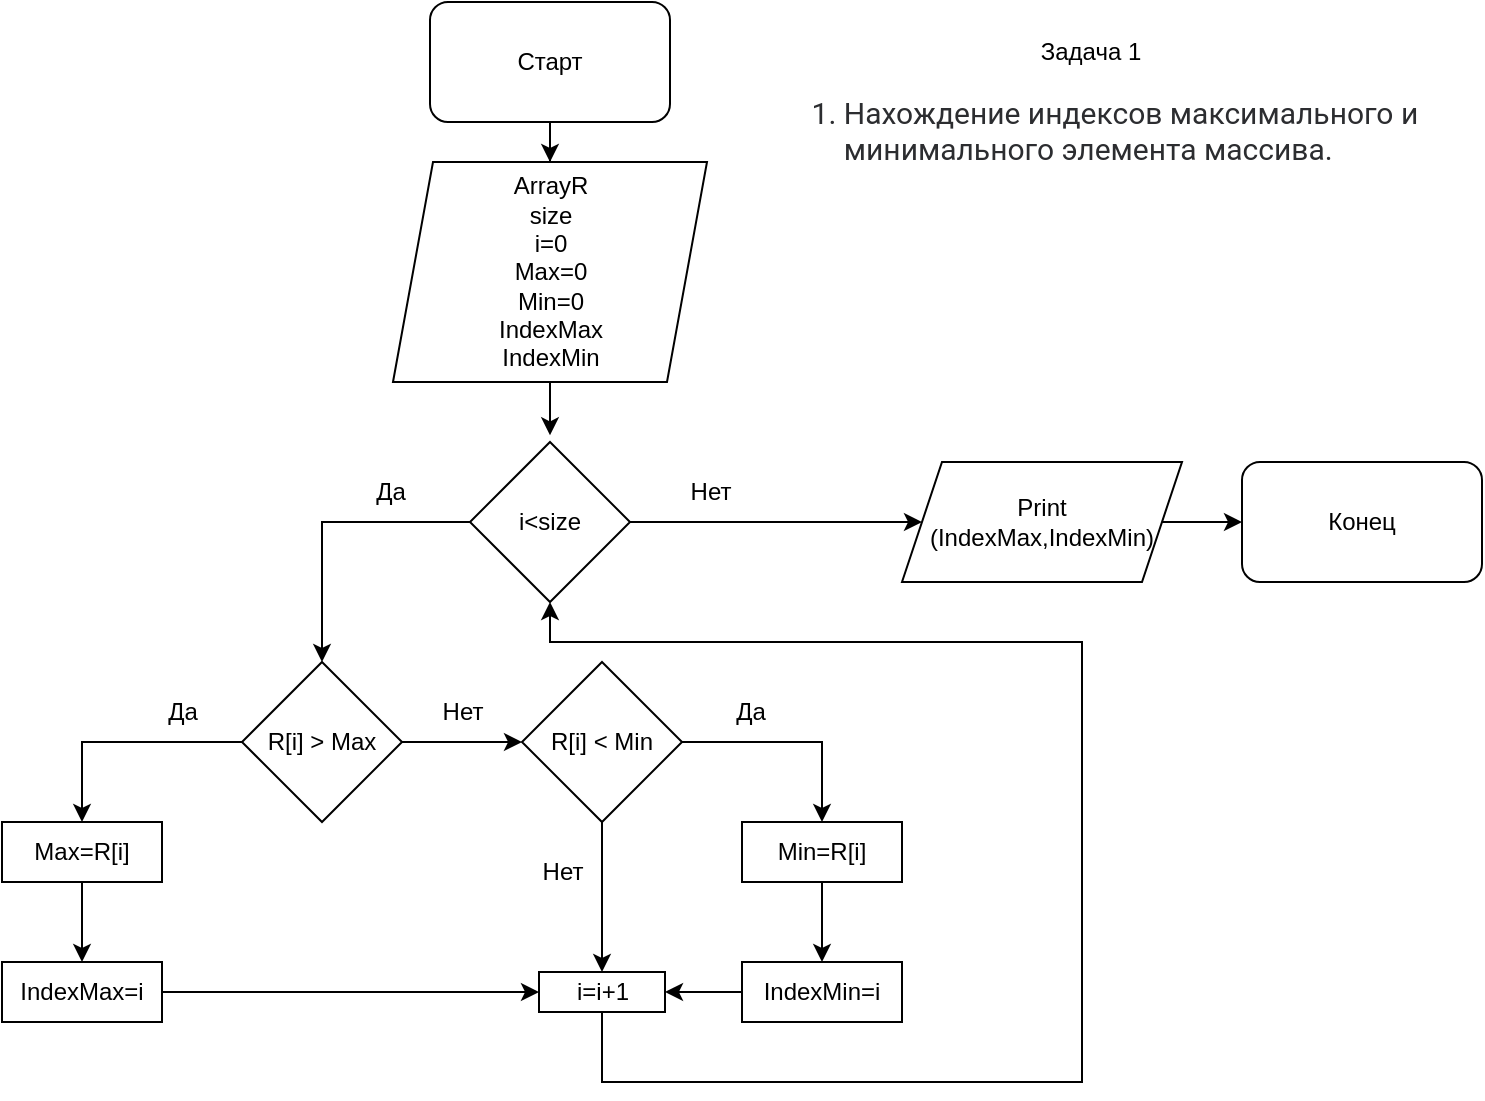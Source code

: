 <mxfile version="20.2.1" type="device" pages="4"><diagram id="a_GmFLa6Q6qPeC0LHV_C" name="Страница 1"><mxGraphModel dx="1588" dy="768" grid="1" gridSize="10" guides="1" tooltips="1" connect="1" arrows="1" fold="1" page="1" pageScale="1" pageWidth="827" pageHeight="1169" math="0" shadow="0"><root><mxCell id="0"/><mxCell id="1" parent="0"/><mxCell id="9BAKpm2CdJL8UMc7og9A-4" style="edgeStyle=orthogonalEdgeStyle;rounded=0;orthogonalLoop=1;jettySize=auto;html=1;entryX=0.5;entryY=0;entryDx=0;entryDy=0;" edge="1" parent="1" source="9BAKpm2CdJL8UMc7og9A-1" target="9BAKpm2CdJL8UMc7og9A-3"><mxGeometry relative="1" as="geometry"/></mxCell><mxCell id="9BAKpm2CdJL8UMc7og9A-1" value="Старт" style="rounded=1;whiteSpace=wrap;html=1;" vertex="1" parent="1"><mxGeometry x="274" y="40" width="120" height="60" as="geometry"/></mxCell><mxCell id="9BAKpm2CdJL8UMc7og9A-5" style="edgeStyle=orthogonalEdgeStyle;rounded=0;orthogonalLoop=1;jettySize=auto;html=1;entryX=0.5;entryY=-0.042;entryDx=0;entryDy=0;entryPerimeter=0;" edge="1" parent="1" source="9BAKpm2CdJL8UMc7og9A-3" target="9BAKpm2CdJL8UMc7og9A-6"><mxGeometry relative="1" as="geometry"><mxPoint x="334" y="240" as="targetPoint"/><Array as="points"><mxPoint x="334" y="250"/><mxPoint x="334" y="250"/></Array></mxGeometry></mxCell><mxCell id="9BAKpm2CdJL8UMc7og9A-3" value="ArrayR&lt;br&gt;size&lt;br&gt;i=0&lt;br&gt;Max=0&lt;br&gt;Min=0&lt;br&gt;IndexMax&lt;br&gt;IndexMin" style="shape=parallelogram;perimeter=parallelogramPerimeter;whiteSpace=wrap;html=1;fixedSize=1;" vertex="1" parent="1"><mxGeometry x="255.5" y="120" width="157" height="110" as="geometry"/></mxCell><mxCell id="9BAKpm2CdJL8UMc7og9A-7" style="edgeStyle=orthogonalEdgeStyle;rounded=0;orthogonalLoop=1;jettySize=auto;html=1;entryX=0;entryY=0.5;entryDx=0;entryDy=0;" edge="1" parent="1" source="9BAKpm2CdJL8UMc7og9A-6" target="9BAKpm2CdJL8UMc7og9A-11"><mxGeometry relative="1" as="geometry"><mxPoint x="540" y="290" as="targetPoint"/></mxGeometry></mxCell><mxCell id="9BAKpm2CdJL8UMc7og9A-8" style="edgeStyle=orthogonalEdgeStyle;rounded=0;orthogonalLoop=1;jettySize=auto;html=1;entryX=0.5;entryY=0;entryDx=0;entryDy=0;exitX=0;exitY=0.5;exitDx=0;exitDy=0;" edge="1" parent="1" source="9BAKpm2CdJL8UMc7og9A-6" target="9BAKpm2CdJL8UMc7og9A-32"><mxGeometry relative="1" as="geometry"><mxPoint x="220" y="360" as="targetPoint"/><Array as="points"><mxPoint x="220" y="300"/></Array></mxGeometry></mxCell><mxCell id="9BAKpm2CdJL8UMc7og9A-6" value="i&amp;lt;size" style="rhombus;whiteSpace=wrap;html=1;" vertex="1" parent="1"><mxGeometry x="294" y="260" width="80" height="80" as="geometry"/></mxCell><mxCell id="9BAKpm2CdJL8UMc7og9A-9" value="Нет" style="text;html=1;align=center;verticalAlign=middle;resizable=0;points=[];autosize=1;strokeColor=none;fillColor=none;" vertex="1" parent="1"><mxGeometry x="394" y="270" width="40" height="30" as="geometry"/></mxCell><mxCell id="9BAKpm2CdJL8UMc7og9A-13" style="edgeStyle=orthogonalEdgeStyle;rounded=0;orthogonalLoop=1;jettySize=auto;html=1;entryX=0;entryY=0.5;entryDx=0;entryDy=0;" edge="1" parent="1" source="9BAKpm2CdJL8UMc7og9A-11" target="9BAKpm2CdJL8UMc7og9A-12"><mxGeometry relative="1" as="geometry"/></mxCell><mxCell id="9BAKpm2CdJL8UMc7og9A-11" value="Print (IndexMax,IndexMin)" style="shape=parallelogram;perimeter=parallelogramPerimeter;whiteSpace=wrap;html=1;fixedSize=1;" vertex="1" parent="1"><mxGeometry x="510" y="270" width="140" height="60" as="geometry"/></mxCell><mxCell id="9BAKpm2CdJL8UMc7og9A-12" value="Конец" style="rounded=1;whiteSpace=wrap;html=1;" vertex="1" parent="1"><mxGeometry x="680" y="270" width="120" height="60" as="geometry"/></mxCell><mxCell id="9BAKpm2CdJL8UMc7og9A-14" value="Да" style="text;html=1;align=center;verticalAlign=middle;resizable=0;points=[];autosize=1;strokeColor=none;fillColor=none;" vertex="1" parent="1"><mxGeometry x="234" y="270" width="40" height="30" as="geometry"/></mxCell><mxCell id="9BAKpm2CdJL8UMc7og9A-33" style="edgeStyle=orthogonalEdgeStyle;rounded=0;orthogonalLoop=1;jettySize=auto;html=1;entryX=0.5;entryY=0;entryDx=0;entryDy=0;" edge="1" parent="1" source="9BAKpm2CdJL8UMc7og9A-32" target="9BAKpm2CdJL8UMc7og9A-47"><mxGeometry relative="1" as="geometry"><mxPoint x="100" y="410" as="targetPoint"/><Array as="points"><mxPoint x="100" y="410"/></Array></mxGeometry></mxCell><mxCell id="9BAKpm2CdJL8UMc7og9A-35" style="edgeStyle=orthogonalEdgeStyle;rounded=0;orthogonalLoop=1;jettySize=auto;html=1;" edge="1" parent="1" source="9BAKpm2CdJL8UMc7og9A-32"><mxGeometry relative="1" as="geometry"><mxPoint x="320" y="410" as="targetPoint"/></mxGeometry></mxCell><mxCell id="9BAKpm2CdJL8UMc7og9A-32" value="R[i] &amp;gt; Max" style="rhombus;whiteSpace=wrap;html=1;" vertex="1" parent="1"><mxGeometry x="180" y="370" width="80" height="80" as="geometry"/></mxCell><mxCell id="9BAKpm2CdJL8UMc7og9A-34" value="Да" style="text;html=1;align=center;verticalAlign=middle;resizable=0;points=[];autosize=1;strokeColor=none;fillColor=none;" vertex="1" parent="1"><mxGeometry x="130" y="380" width="40" height="30" as="geometry"/></mxCell><mxCell id="9BAKpm2CdJL8UMc7og9A-38" style="edgeStyle=orthogonalEdgeStyle;rounded=0;orthogonalLoop=1;jettySize=auto;html=1;" edge="1" parent="1" source="9BAKpm2CdJL8UMc7og9A-36"><mxGeometry relative="1" as="geometry"><mxPoint x="470" y="450" as="targetPoint"/><Array as="points"><mxPoint x="470" y="410"/></Array></mxGeometry></mxCell><mxCell id="9BAKpm2CdJL8UMc7og9A-40" style="edgeStyle=orthogonalEdgeStyle;rounded=0;orthogonalLoop=1;jettySize=auto;html=1;entryX=0.5;entryY=0;entryDx=0;entryDy=0;" edge="1" parent="1" source="9BAKpm2CdJL8UMc7og9A-36" target="9BAKpm2CdJL8UMc7og9A-50"><mxGeometry relative="1" as="geometry"><mxPoint x="360" y="490" as="targetPoint"/></mxGeometry></mxCell><mxCell id="9BAKpm2CdJL8UMc7og9A-36" value="R[i] &amp;lt; Min" style="rhombus;whiteSpace=wrap;html=1;" vertex="1" parent="1"><mxGeometry x="320" y="370" width="80" height="80" as="geometry"/></mxCell><mxCell id="9BAKpm2CdJL8UMc7og9A-37" value="Нет" style="text;html=1;align=center;verticalAlign=middle;resizable=0;points=[];autosize=1;strokeColor=none;fillColor=none;" vertex="1" parent="1"><mxGeometry x="270" y="380" width="40" height="30" as="geometry"/></mxCell><mxCell id="9BAKpm2CdJL8UMc7og9A-39" value="Нет" style="text;html=1;align=center;verticalAlign=middle;resizable=0;points=[];autosize=1;strokeColor=none;fillColor=none;" vertex="1" parent="1"><mxGeometry x="320" y="460" width="40" height="30" as="geometry"/></mxCell><mxCell id="9BAKpm2CdJL8UMc7og9A-41" value="Да" style="text;html=1;align=center;verticalAlign=middle;resizable=0;points=[];autosize=1;strokeColor=none;fillColor=none;" vertex="1" parent="1"><mxGeometry x="414" y="380" width="40" height="30" as="geometry"/></mxCell><mxCell id="9BAKpm2CdJL8UMc7og9A-43" style="edgeStyle=orthogonalEdgeStyle;rounded=0;orthogonalLoop=1;jettySize=auto;html=1;" edge="1" parent="1" source="9BAKpm2CdJL8UMc7og9A-42"><mxGeometry relative="1" as="geometry"><mxPoint x="470" y="520" as="targetPoint"/></mxGeometry></mxCell><mxCell id="9BAKpm2CdJL8UMc7og9A-42" value="Min=R[i]" style="rounded=0;whiteSpace=wrap;html=1;" vertex="1" parent="1"><mxGeometry x="430" y="450" width="80" height="30" as="geometry"/></mxCell><mxCell id="9BAKpm2CdJL8UMc7og9A-51" style="edgeStyle=orthogonalEdgeStyle;rounded=0;orthogonalLoop=1;jettySize=auto;html=1;entryX=1;entryY=0.5;entryDx=0;entryDy=0;" edge="1" parent="1" source="9BAKpm2CdJL8UMc7og9A-44" target="9BAKpm2CdJL8UMc7og9A-50"><mxGeometry relative="1" as="geometry"/></mxCell><mxCell id="9BAKpm2CdJL8UMc7og9A-44" value="IndexMin=i" style="rounded=0;whiteSpace=wrap;html=1;" vertex="1" parent="1"><mxGeometry x="430" y="520" width="80" height="30" as="geometry"/></mxCell><mxCell id="9BAKpm2CdJL8UMc7og9A-46" style="edgeStyle=orthogonalEdgeStyle;rounded=0;orthogonalLoop=1;jettySize=auto;html=1;" edge="1" parent="1" source="9BAKpm2CdJL8UMc7og9A-47"><mxGeometry relative="1" as="geometry"><mxPoint x="100" y="520" as="targetPoint"/></mxGeometry></mxCell><mxCell id="9BAKpm2CdJL8UMc7og9A-47" value="Max=R[i]" style="rounded=0;whiteSpace=wrap;html=1;" vertex="1" parent="1"><mxGeometry x="60" y="450" width="80" height="30" as="geometry"/></mxCell><mxCell id="9BAKpm2CdJL8UMc7og9A-49" style="edgeStyle=orthogonalEdgeStyle;rounded=0;orthogonalLoop=1;jettySize=auto;html=1;entryX=0;entryY=0.5;entryDx=0;entryDy=0;" edge="1" parent="1" source="9BAKpm2CdJL8UMc7og9A-48" target="9BAKpm2CdJL8UMc7og9A-50"><mxGeometry relative="1" as="geometry"><mxPoint x="320" y="535" as="targetPoint"/></mxGeometry></mxCell><mxCell id="9BAKpm2CdJL8UMc7og9A-48" value="IndexMax=i" style="rounded=0;whiteSpace=wrap;html=1;" vertex="1" parent="1"><mxGeometry x="60" y="520" width="80" height="30" as="geometry"/></mxCell><mxCell id="9BAKpm2CdJL8UMc7og9A-53" style="edgeStyle=orthogonalEdgeStyle;rounded=0;orthogonalLoop=1;jettySize=auto;html=1;entryX=0.5;entryY=1;entryDx=0;entryDy=0;" edge="1" parent="1" source="9BAKpm2CdJL8UMc7og9A-50" target="9BAKpm2CdJL8UMc7og9A-6"><mxGeometry relative="1" as="geometry"><mxPoint x="330" y="360" as="targetPoint"/><Array as="points"><mxPoint x="360" y="580"/><mxPoint x="600" y="580"/><mxPoint x="600" y="360"/><mxPoint x="334" y="360"/></Array></mxGeometry></mxCell><mxCell id="9BAKpm2CdJL8UMc7og9A-50" value="i=i+1" style="whiteSpace=wrap;html=1;" vertex="1" parent="1"><mxGeometry x="328.5" y="525" width="63" height="20" as="geometry"/></mxCell><mxCell id="9BAKpm2CdJL8UMc7og9A-54" value="Задача 1&lt;br&gt;&lt;br&gt;&lt;ol style=&quot;box-sizing: border-box; margin-top: 0px; margin-bottom: 10px; color: rgb(44, 45, 48); font-family: Roboto, &amp;quot;San Francisco&amp;quot;, &amp;quot;Helvetica Neue&amp;quot;, Helvetica, Arial; font-size: 15px; text-align: start; background-color: rgb(255, 255, 255);&quot;&gt;&lt;li style=&quot;box-sizing: border-box;&quot;&gt;Нахождение индексов максимального и &lt;br&gt;минимального элемента массива.&lt;/li&gt;&lt;/ol&gt;" style="text;html=1;align=center;verticalAlign=middle;resizable=0;points=[];autosize=1;strokeColor=none;fillColor=none;" vertex="1" parent="1"><mxGeometry x="434" y="50" width="340" height="90" as="geometry"/></mxCell></root></mxGraphModel></diagram><diagram id="mRlreRrI-Hn3KE1l5jmx" name="Страница 2"><mxGraphModel dx="1096" dy="530" grid="1" gridSize="10" guides="1" tooltips="1" connect="1" arrows="1" fold="1" page="1" pageScale="1" pageWidth="827" pageHeight="1169" math="0" shadow="0"><root><mxCell id="0"/><mxCell id="1" parent="0"/><mxCell id="Q0g_6uODevSCIk8-fFEX-1" value="&lt;font style=&quot;font-size: 9px;&quot;&gt;Задача 2&lt;/font&gt;&lt;br&gt;&lt;span style=&quot;font-size: 8px; background-color: rgb(255, 255, 255); color: rgb(44, 45, 48); font-family: Roboto, &amp;quot;San Francisco&amp;quot;, &amp;quot;Helvetica Neue&amp;quot;, Helvetica, Arial;&quot;&gt;Задание на «разворот» массива. &lt;br&gt;Нужно перевернуть массив и записать его в обратном порядке.&lt;/span&gt;" style="text;html=1;align=center;verticalAlign=middle;resizable=0;points=[];autosize=1;strokeColor=none;fillColor=none;" vertex="1" parent="1"><mxGeometry x="500" y="50" width="260" height="60" as="geometry"/></mxCell><mxCell id="4bZJGtt9g1ci2Pqm2QxJ-1" style="edgeStyle=orthogonalEdgeStyle;rounded=0;orthogonalLoop=1;jettySize=auto;html=1;entryX=0.5;entryY=0;entryDx=0;entryDy=0;" edge="1" parent="1" source="4bZJGtt9g1ci2Pqm2QxJ-2" target="4bZJGtt9g1ci2Pqm2QxJ-4"><mxGeometry relative="1" as="geometry"/></mxCell><mxCell id="4bZJGtt9g1ci2Pqm2QxJ-2" value="Старт" style="rounded=1;whiteSpace=wrap;html=1;" vertex="1" parent="1"><mxGeometry x="290" y="60" width="120" height="60" as="geometry"/></mxCell><mxCell id="4bZJGtt9g1ci2Pqm2QxJ-3" style="edgeStyle=orthogonalEdgeStyle;rounded=0;orthogonalLoop=1;jettySize=auto;html=1;entryX=0.5;entryY=-0.042;entryDx=0;entryDy=0;entryPerimeter=0;" edge="1" parent="1" source="4bZJGtt9g1ci2Pqm2QxJ-4" target="4bZJGtt9g1ci2Pqm2QxJ-5"><mxGeometry relative="1" as="geometry"><mxPoint x="350" y="290" as="targetPoint"/><Array as="points"><mxPoint x="350" y="300"/><mxPoint x="350" y="300"/></Array></mxGeometry></mxCell><mxCell id="4bZJGtt9g1ci2Pqm2QxJ-4" value="R:array&lt;br&gt;B:array&lt;br&gt;size&lt;br&gt;i=0" style="shape=parallelogram;perimeter=parallelogramPerimeter;whiteSpace=wrap;html=1;fixedSize=1;" vertex="1" parent="1"><mxGeometry x="270.75" y="170" width="158.5" height="60" as="geometry"/></mxCell><mxCell id="FvhILbwEcvrPus038L7E-10" style="edgeStyle=orthogonalEdgeStyle;rounded=0;orthogonalLoop=1;jettySize=auto;html=1;entryX=0.512;entryY=-0.113;entryDx=0;entryDy=0;entryPerimeter=0;fontSize=8;" edge="1" parent="1" source="4bZJGtt9g1ci2Pqm2QxJ-5" target="FvhILbwEcvrPus038L7E-9"><mxGeometry relative="1" as="geometry"/></mxCell><mxCell id="FvhILbwEcvrPus038L7E-14" style="edgeStyle=orthogonalEdgeStyle;rounded=0;orthogonalLoop=1;jettySize=auto;html=1;fontSize=8;" edge="1" parent="1" source="4bZJGtt9g1ci2Pqm2QxJ-5"><mxGeometry relative="1" as="geometry"><mxPoint x="480" y="350" as="targetPoint"/></mxGeometry></mxCell><mxCell id="4bZJGtt9g1ci2Pqm2QxJ-5" value="i&amp;lt;size" style="rhombus;whiteSpace=wrap;html=1;" vertex="1" parent="1"><mxGeometry x="310" y="310" width="80" height="80" as="geometry"/></mxCell><mxCell id="4bZJGtt9g1ci2Pqm2QxJ-6" value="Нет" style="text;html=1;align=center;verticalAlign=middle;resizable=0;points=[];autosize=1;strokeColor=none;fillColor=none;" vertex="1" parent="1"><mxGeometry x="410" y="320" width="40" height="30" as="geometry"/></mxCell><mxCell id="4bZJGtt9g1ci2Pqm2QxJ-7" value="Да" style="text;html=1;align=center;verticalAlign=middle;resizable=0;points=[];autosize=1;strokeColor=none;fillColor=none;" vertex="1" parent="1"><mxGeometry x="310" y="400" width="40" height="30" as="geometry"/></mxCell><mxCell id="FvhILbwEcvrPus038L7E-11" style="edgeStyle=orthogonalEdgeStyle;rounded=0;orthogonalLoop=1;jettySize=auto;html=1;fontSize=8;" edge="1" parent="1" source="FvhILbwEcvrPus038L7E-9"><mxGeometry relative="1" as="geometry"><mxPoint x="350" y="500" as="targetPoint"/></mxGeometry></mxCell><mxCell id="FvhILbwEcvrPus038L7E-9" value="R[i]=B[size-(i+1)]" style="rounded=0;whiteSpace=wrap;html=1;fontSize=8;" vertex="1" parent="1"><mxGeometry x="315" y="450" width="70" height="20" as="geometry"/></mxCell><mxCell id="FvhILbwEcvrPus038L7E-13" style="edgeStyle=orthogonalEdgeStyle;rounded=0;orthogonalLoop=1;jettySize=auto;html=1;fontSize=8;entryX=0;entryY=0.5;entryDx=0;entryDy=0;" edge="1" parent="1" source="FvhILbwEcvrPus038L7E-12" target="4bZJGtt9g1ci2Pqm2QxJ-5"><mxGeometry relative="1" as="geometry"><mxPoint x="240" y="350" as="targetPoint"/><Array as="points"><mxPoint x="350" y="560"/><mxPoint x="230" y="560"/><mxPoint x="230" y="350"/></Array></mxGeometry></mxCell><mxCell id="FvhILbwEcvrPus038L7E-12" value="i=i+1" style="rounded=0;whiteSpace=wrap;html=1;fontSize=8;" vertex="1" parent="1"><mxGeometry x="315" y="500" width="70" height="20" as="geometry"/></mxCell><mxCell id="FvhILbwEcvrPus038L7E-16" style="edgeStyle=orthogonalEdgeStyle;rounded=0;orthogonalLoop=1;jettySize=auto;html=1;fontSize=8;" edge="1" parent="1" source="FvhILbwEcvrPus038L7E-15"><mxGeometry relative="1" as="geometry"><mxPoint x="680" y="350" as="targetPoint"/></mxGeometry></mxCell><mxCell id="FvhILbwEcvrPus038L7E-15" value="Print (B)" style="shape=parallelogram;perimeter=parallelogramPerimeter;whiteSpace=wrap;html=1;fixedSize=1;" vertex="1" parent="1"><mxGeometry x="470" y="320" width="158.5" height="60" as="geometry"/></mxCell><mxCell id="FvhILbwEcvrPus038L7E-17" value="Конец" style="rounded=1;whiteSpace=wrap;html=1;" vertex="1" parent="1"><mxGeometry x="680" y="320" width="120" height="60" as="geometry"/></mxCell><mxCell id="FvhILbwEcvrPus038L7E-18" value="&lt;font size=&quot;1&quot;&gt;Задачу решил с помощью переноса данных из одного&amp;nbsp;&lt;br&gt;&lt;/font&gt;массива в другой, проверку прошла" style="text;html=1;align=center;verticalAlign=middle;resizable=0;points=[];autosize=1;strokeColor=none;fillColor=none;" vertex="1" parent="1"><mxGeometry x="500" y="260" width="280" height="40" as="geometry"/></mxCell></root></mxGraphModel></diagram><diagram id="34e7uxEKMt0b8xIWPARh" name="Страница 3"><mxGraphModel dx="3129" dy="2283" grid="1" gridSize="10" guides="1" tooltips="1" connect="1" arrows="1" fold="1" page="1" pageScale="1" pageWidth="827" pageHeight="1169" math="0" shadow="0"><root><mxCell id="0"/><mxCell id="1" parent="0"/><mxCell id="mKWHN2lE_hPAH7VhxskA-1" style="edgeStyle=orthogonalEdgeStyle;rounded=0;orthogonalLoop=1;jettySize=auto;html=1;entryX=0.5;entryY=0;entryDx=0;entryDy=0;" edge="1" parent="1" source="mKWHN2lE_hPAH7VhxskA-2" target="mKWHN2lE_hPAH7VhxskA-4"><mxGeometry relative="1" as="geometry"/></mxCell><mxCell id="mKWHN2lE_hPAH7VhxskA-2" value="Старт" style="rounded=1;whiteSpace=wrap;html=1;" vertex="1" parent="1"><mxGeometry x="274" y="-40" width="120" height="60" as="geometry"/></mxCell><mxCell id="mKWHN2lE_hPAH7VhxskA-3" style="edgeStyle=orthogonalEdgeStyle;rounded=0;orthogonalLoop=1;jettySize=auto;html=1;entryX=0.5;entryY=-0.042;entryDx=0;entryDy=0;entryPerimeter=0;" edge="1" parent="1" source="mKWHN2lE_hPAH7VhxskA-4" target="mKWHN2lE_hPAH7VhxskA-7"><mxGeometry relative="1" as="geometry"><mxPoint x="334" y="240" as="targetPoint"/><Array as="points"><mxPoint x="334" y="250"/><mxPoint x="334" y="250"/></Array></mxGeometry></mxCell><mxCell id="mKWHN2lE_hPAH7VhxskA-4" value="R: massive&lt;br&gt;size&lt;br&gt;i=0&lt;br&gt;Max,Min&lt;br&gt;IndexMax&lt;br&gt;IndexMin" style="shape=parallelogram;perimeter=parallelogramPerimeter;whiteSpace=wrap;html=1;fixedSize=1;" vertex="1" parent="1"><mxGeometry x="255.5" y="50" width="157" height="110" as="geometry"/></mxCell><mxCell id="mKWHN2lE_hPAH7VhxskA-5" style="edgeStyle=orthogonalEdgeStyle;rounded=0;orthogonalLoop=1;jettySize=auto;html=1;entryX=0.5;entryY=0;entryDx=0;entryDy=0;" edge="1" parent="1" source="mKWHN2lE_hPAH7VhxskA-7" target="mKWHN2lE_hPAH7VhxskA-34"><mxGeometry relative="1" as="geometry"><mxPoint x="360" y="610" as="targetPoint"/><Array as="points"><mxPoint x="670" y="300"/><mxPoint x="670" y="610"/><mxPoint x="359" y="610"/></Array></mxGeometry></mxCell><mxCell id="mKWHN2lE_hPAH7VhxskA-6" style="edgeStyle=orthogonalEdgeStyle;rounded=0;orthogonalLoop=1;jettySize=auto;html=1;entryX=0.5;entryY=0;entryDx=0;entryDy=0;exitX=0;exitY=0.5;exitDx=0;exitDy=0;" edge="1" parent="1" source="mKWHN2lE_hPAH7VhxskA-7" target="mKWHN2lE_hPAH7VhxskA-15"><mxGeometry relative="1" as="geometry"><mxPoint x="220" y="360" as="targetPoint"/><Array as="points"><mxPoint x="220" y="300"/></Array></mxGeometry></mxCell><mxCell id="mKWHN2lE_hPAH7VhxskA-7" value="i&amp;lt;size" style="rhombus;whiteSpace=wrap;html=1;" vertex="1" parent="1"><mxGeometry x="294" y="260" width="80" height="80" as="geometry"/></mxCell><mxCell id="mKWHN2lE_hPAH7VhxskA-8" value="Нет" style="text;html=1;align=center;verticalAlign=middle;resizable=0;points=[];autosize=1;strokeColor=none;fillColor=none;" vertex="1" parent="1"><mxGeometry x="394" y="270" width="40" height="30" as="geometry"/></mxCell><mxCell id="mKWHN2lE_hPAH7VhxskA-11" value="Конец" style="rounded=1;whiteSpace=wrap;html=1;" vertex="1" parent="1"><mxGeometry x="353" y="1300" width="120" height="60" as="geometry"/></mxCell><mxCell id="mKWHN2lE_hPAH7VhxskA-12" value="Да" style="text;html=1;align=center;verticalAlign=middle;resizable=0;points=[];autosize=1;strokeColor=none;fillColor=none;" vertex="1" parent="1"><mxGeometry x="234" y="270" width="40" height="30" as="geometry"/></mxCell><mxCell id="mKWHN2lE_hPAH7VhxskA-13" style="edgeStyle=orthogonalEdgeStyle;rounded=0;orthogonalLoop=1;jettySize=auto;html=1;entryX=0.5;entryY=0;entryDx=0;entryDy=0;" edge="1" parent="1" source="mKWHN2lE_hPAH7VhxskA-15" target="mKWHN2lE_hPAH7VhxskA-28"><mxGeometry relative="1" as="geometry"><mxPoint x="100" y="410" as="targetPoint"/><Array as="points"><mxPoint x="100" y="410"/></Array></mxGeometry></mxCell><mxCell id="mKWHN2lE_hPAH7VhxskA-14" style="edgeStyle=orthogonalEdgeStyle;rounded=0;orthogonalLoop=1;jettySize=auto;html=1;" edge="1" parent="1" source="mKWHN2lE_hPAH7VhxskA-15"><mxGeometry relative="1" as="geometry"><mxPoint x="320" y="410" as="targetPoint"/></mxGeometry></mxCell><mxCell id="mKWHN2lE_hPAH7VhxskA-15" value="R[i] &amp;gt;= Max" style="rhombus;whiteSpace=wrap;html=1;" vertex="1" parent="1"><mxGeometry x="180" y="370" width="80" height="80" as="geometry"/></mxCell><mxCell id="mKWHN2lE_hPAH7VhxskA-16" value="Да" style="text;html=1;align=center;verticalAlign=middle;resizable=0;points=[];autosize=1;strokeColor=none;fillColor=none;" vertex="1" parent="1"><mxGeometry x="130" y="380" width="40" height="30" as="geometry"/></mxCell><mxCell id="mKWHN2lE_hPAH7VhxskA-17" style="edgeStyle=orthogonalEdgeStyle;rounded=0;orthogonalLoop=1;jettySize=auto;html=1;" edge="1" parent="1" source="mKWHN2lE_hPAH7VhxskA-19"><mxGeometry relative="1" as="geometry"><mxPoint x="470" y="450" as="targetPoint"/><Array as="points"><mxPoint x="470" y="410"/></Array></mxGeometry></mxCell><mxCell id="mKWHN2lE_hPAH7VhxskA-18" style="edgeStyle=orthogonalEdgeStyle;rounded=0;orthogonalLoop=1;jettySize=auto;html=1;entryX=0.5;entryY=0;entryDx=0;entryDy=0;" edge="1" parent="1" source="mKWHN2lE_hPAH7VhxskA-19" target="mKWHN2lE_hPAH7VhxskA-32"><mxGeometry relative="1" as="geometry"><mxPoint x="360" y="490" as="targetPoint"/></mxGeometry></mxCell><mxCell id="mKWHN2lE_hPAH7VhxskA-19" value="R[i] &amp;lt;= Min" style="rhombus;whiteSpace=wrap;html=1;" vertex="1" parent="1"><mxGeometry x="320" y="370" width="80" height="80" as="geometry"/></mxCell><mxCell id="mKWHN2lE_hPAH7VhxskA-20" value="Нет" style="text;html=1;align=center;verticalAlign=middle;resizable=0;points=[];autosize=1;strokeColor=none;fillColor=none;" vertex="1" parent="1"><mxGeometry x="270" y="380" width="40" height="30" as="geometry"/></mxCell><mxCell id="mKWHN2lE_hPAH7VhxskA-21" value="Нет" style="text;html=1;align=center;verticalAlign=middle;resizable=0;points=[];autosize=1;strokeColor=none;fillColor=none;" vertex="1" parent="1"><mxGeometry x="320" y="460" width="40" height="30" as="geometry"/></mxCell><mxCell id="mKWHN2lE_hPAH7VhxskA-22" value="Да" style="text;html=1;align=center;verticalAlign=middle;resizable=0;points=[];autosize=1;strokeColor=none;fillColor=none;" vertex="1" parent="1"><mxGeometry x="414" y="380" width="40" height="30" as="geometry"/></mxCell><mxCell id="mKWHN2lE_hPAH7VhxskA-23" style="edgeStyle=orthogonalEdgeStyle;rounded=0;orthogonalLoop=1;jettySize=auto;html=1;" edge="1" parent="1" source="mKWHN2lE_hPAH7VhxskA-24"><mxGeometry relative="1" as="geometry"><mxPoint x="470" y="520" as="targetPoint"/></mxGeometry></mxCell><mxCell id="mKWHN2lE_hPAH7VhxskA-24" value="Min=R[i]" style="rounded=0;whiteSpace=wrap;html=1;" vertex="1" parent="1"><mxGeometry x="430" y="450" width="80" height="30" as="geometry"/></mxCell><mxCell id="mKWHN2lE_hPAH7VhxskA-25" style="edgeStyle=orthogonalEdgeStyle;rounded=0;orthogonalLoop=1;jettySize=auto;html=1;entryX=1;entryY=0.5;entryDx=0;entryDy=0;" edge="1" parent="1" source="mKWHN2lE_hPAH7VhxskA-26" target="mKWHN2lE_hPAH7VhxskA-32"><mxGeometry relative="1" as="geometry"/></mxCell><mxCell id="mKWHN2lE_hPAH7VhxskA-26" value="IndexMin=i" style="rounded=0;whiteSpace=wrap;html=1;" vertex="1" parent="1"><mxGeometry x="430" y="520" width="80" height="30" as="geometry"/></mxCell><mxCell id="mKWHN2lE_hPAH7VhxskA-27" style="edgeStyle=orthogonalEdgeStyle;rounded=0;orthogonalLoop=1;jettySize=auto;html=1;" edge="1" parent="1" source="mKWHN2lE_hPAH7VhxskA-28"><mxGeometry relative="1" as="geometry"><mxPoint x="100" y="520" as="targetPoint"/></mxGeometry></mxCell><mxCell id="mKWHN2lE_hPAH7VhxskA-28" value="Max=R[i]" style="rounded=0;whiteSpace=wrap;html=1;" vertex="1" parent="1"><mxGeometry x="60" y="450" width="80" height="30" as="geometry"/></mxCell><mxCell id="mKWHN2lE_hPAH7VhxskA-29" style="edgeStyle=orthogonalEdgeStyle;rounded=0;orthogonalLoop=1;jettySize=auto;html=1;entryX=0;entryY=0.5;entryDx=0;entryDy=0;" edge="1" parent="1" source="mKWHN2lE_hPAH7VhxskA-30" target="mKWHN2lE_hPAH7VhxskA-32"><mxGeometry relative="1" as="geometry"><mxPoint x="320" y="535" as="targetPoint"/></mxGeometry></mxCell><mxCell id="mKWHN2lE_hPAH7VhxskA-30" value="IndexMax=i" style="rounded=0;whiteSpace=wrap;html=1;" vertex="1" parent="1"><mxGeometry x="60" y="520" width="80" height="30" as="geometry"/></mxCell><mxCell id="mKWHN2lE_hPAH7VhxskA-31" style="edgeStyle=orthogonalEdgeStyle;rounded=0;orthogonalLoop=1;jettySize=auto;html=1;entryX=0.5;entryY=1;entryDx=0;entryDy=0;" edge="1" parent="1" source="mKWHN2lE_hPAH7VhxskA-32" target="mKWHN2lE_hPAH7VhxskA-7"><mxGeometry relative="1" as="geometry"><mxPoint x="330" y="360" as="targetPoint"/><Array as="points"><mxPoint x="360" y="580"/><mxPoint x="600" y="580"/><mxPoint x="600" y="360"/><mxPoint x="334" y="360"/></Array></mxGeometry></mxCell><mxCell id="mKWHN2lE_hPAH7VhxskA-32" value="i=i+1" style="whiteSpace=wrap;html=1;" vertex="1" parent="1"><mxGeometry x="328.5" y="525" width="63" height="20" as="geometry"/></mxCell><mxCell id="mKWHN2lE_hPAH7VhxskA-33" value="&lt;span style=&quot;color: rgb(44, 45, 48); font-family: Roboto, &amp;quot;San Francisco&amp;quot;, &amp;quot;Helvetica Neue&amp;quot;, Helvetica, Arial; text-align: left; background-color: rgb(255, 255, 255);&quot;&gt;&lt;font style=&quot;font-size: 12px;&quot;&gt;Задача 3&lt;br&gt;&lt;br&gt;Найти сумму элементов массива&lt;br&gt;лежащих между максимальным и&lt;br&gt;&amp;nbsp;минимальным по значению элементами&lt;br&gt;&lt;/font&gt;&lt;br&gt;Условился что индекс минимального/максимального числа - &lt;br&gt;индекс последнего найденного минимально/максимального числа&lt;br&gt;нужно для того, если числа повторяются&lt;br&gt;&lt;/span&gt;" style="text;html=1;align=center;verticalAlign=middle;resizable=0;points=[];autosize=1;strokeColor=none;fillColor=none;" vertex="1" parent="1"><mxGeometry x="470" y="-60" width="390" height="140" as="geometry"/></mxCell><mxCell id="mKWHN2lE_hPAH7VhxskA-82" style="edgeStyle=orthogonalEdgeStyle;rounded=0;orthogonalLoop=1;jettySize=auto;html=1;entryX=0;entryY=0.5;entryDx=0;entryDy=0;fontSize=12;" edge="1" parent="1" source="mKWHN2lE_hPAH7VhxskA-34" target="mKWHN2lE_hPAH7VhxskA-55"><mxGeometry relative="1" as="geometry"/></mxCell><mxCell id="mKWHN2lE_hPAH7VhxskA-84" style="edgeStyle=orthogonalEdgeStyle;rounded=0;orthogonalLoop=1;jettySize=auto;html=1;entryX=1;entryY=0.5;entryDx=0;entryDy=0;fontSize=12;" edge="1" parent="1" source="mKWHN2lE_hPAH7VhxskA-34" target="mKWHN2lE_hPAH7VhxskA-52"><mxGeometry relative="1" as="geometry"/></mxCell><mxCell id="mKWHN2lE_hPAH7VhxskA-34" value="IndexMin&amp;lt;IndexMax" style="rhombus;whiteSpace=wrap;html=1;" vertex="1" parent="1"><mxGeometry x="284" y="680" width="150" height="110" as="geometry"/></mxCell><mxCell id="mKWHN2lE_hPAH7VhxskA-36" value="Да" style="text;html=1;align=center;verticalAlign=middle;resizable=0;points=[];autosize=1;strokeColor=none;fillColor=none;" vertex="1" parent="1"><mxGeometry x="230" y="700" width="40" height="30" as="geometry"/></mxCell><mxCell id="mKWHN2lE_hPAH7VhxskA-38" value="Нет" style="text;html=1;align=center;verticalAlign=middle;resizable=0;points=[];autosize=1;strokeColor=none;fillColor=none;" vertex="1" parent="1"><mxGeometry x="454" y="700" width="40" height="30" as="geometry"/></mxCell><mxCell id="mKWHN2lE_hPAH7VhxskA-40" style="edgeStyle=orthogonalEdgeStyle;rounded=0;orthogonalLoop=1;jettySize=auto;html=1;fontSize=8;entryX=0.455;entryY=0.017;entryDx=0;entryDy=0;entryPerimeter=0;exitX=0.018;exitY=0.505;exitDx=0;exitDy=0;exitPerimeter=0;" edge="1" parent="1" source="mKWHN2lE_hPAH7VhxskA-39"><mxGeometry relative="1" as="geometry"><mxPoint x="8.25" y="890.51" as="targetPoint"/><mxPoint x="80" y="845" as="sourcePoint"/><Array as="points"><mxPoint x="8" y="845"/></Array></mxGeometry></mxCell><mxCell id="mKWHN2lE_hPAH7VhxskA-47" style="edgeStyle=orthogonalEdgeStyle;rounded=0;orthogonalLoop=1;jettySize=auto;html=1;fontSize=12;" edge="1" parent="1" source="mKWHN2lE_hPAH7VhxskA-39" target="mKWHN2lE_hPAH7VhxskA-49"><mxGeometry relative="1" as="geometry"><mxPoint x="410" y="1000" as="targetPoint"/></mxGeometry></mxCell><mxCell id="mKWHN2lE_hPAH7VhxskA-39" value="(IndexMin+i)&amp;lt;IndexMax" style="rhombus;whiteSpace=wrap;html=1;" vertex="1" parent="1"><mxGeometry x="115" y="810" width="170" height="70" as="geometry"/></mxCell><mxCell id="mKWHN2lE_hPAH7VhxskA-73" style="edgeStyle=orthogonalEdgeStyle;rounded=0;orthogonalLoop=1;jettySize=auto;html=1;entryX=0.5;entryY=0;entryDx=0;entryDy=0;fontSize=12;" edge="1" parent="1" source="mKWHN2lE_hPAH7VhxskA-41" target="mKWHN2lE_hPAH7VhxskA-45"><mxGeometry relative="1" as="geometry"/></mxCell><mxCell id="mKWHN2lE_hPAH7VhxskA-41" value="Sum=Sum+R(IndexMin+i)" style="rounded=0;whiteSpace=wrap;html=1;" vertex="1" parent="1"><mxGeometry x="-65" y="990" width="150" height="30" as="geometry"/></mxCell><mxCell id="mKWHN2lE_hPAH7VhxskA-51" style="edgeStyle=orthogonalEdgeStyle;rounded=0;orthogonalLoop=1;jettySize=auto;html=1;entryX=0.5;entryY=1;entryDx=0;entryDy=0;fontSize=12;" edge="1" parent="1" source="mKWHN2lE_hPAH7VhxskA-45" target="mKWHN2lE_hPAH7VhxskA-39"><mxGeometry relative="1" as="geometry"/></mxCell><mxCell id="mKWHN2lE_hPAH7VhxskA-45" value="&lt;font style=&quot;font-size: 12px;&quot;&gt;i= i+1&lt;/font&gt;" style="whiteSpace=wrap;html=1;fontSize=8;" vertex="1" parent="1"><mxGeometry x="-30" y="1080" width="80" height="20" as="geometry"/></mxCell><mxCell id="mKWHN2lE_hPAH7VhxskA-46" value="Да" style="text;html=1;align=center;verticalAlign=middle;resizable=0;points=[];autosize=1;strokeColor=none;fillColor=none;" vertex="1" parent="1"><mxGeometry x="30" y="810" width="40" height="30" as="geometry"/></mxCell><mxCell id="mKWHN2lE_hPAH7VhxskA-48" value="Нет" style="text;html=1;align=center;verticalAlign=middle;resizable=0;points=[];autosize=1;strokeColor=none;fillColor=none;" vertex="1" parent="1"><mxGeometry x="339" y="810" width="40" height="30" as="geometry"/></mxCell><mxCell id="mKWHN2lE_hPAH7VhxskA-50" style="edgeStyle=orthogonalEdgeStyle;rounded=0;orthogonalLoop=1;jettySize=auto;html=1;entryX=0.5;entryY=0;entryDx=0;entryDy=0;fontSize=12;" edge="1" parent="1" source="mKWHN2lE_hPAH7VhxskA-49" target="mKWHN2lE_hPAH7VhxskA-11"><mxGeometry relative="1" as="geometry"/></mxCell><mxCell id="mKWHN2lE_hPAH7VhxskA-49" value="Print(Sum)" style="shape=parallelogram;perimeter=parallelogramPerimeter;whiteSpace=wrap;html=1;fixedSize=1;fontSize=12;" vertex="1" parent="1"><mxGeometry x="353" y="1190" width="120" height="60" as="geometry"/></mxCell><mxCell id="mKWHN2lE_hPAH7VhxskA-54" style="edgeStyle=orthogonalEdgeStyle;rounded=0;orthogonalLoop=1;jettySize=auto;html=1;entryX=0.5;entryY=0;entryDx=0;entryDy=0;fontSize=12;" edge="1" parent="1" source="mKWHN2lE_hPAH7VhxskA-52" target="mKWHN2lE_hPAH7VhxskA-39"><mxGeometry relative="1" as="geometry"/></mxCell><mxCell id="mKWHN2lE_hPAH7VhxskA-52" value="&lt;font style=&quot;font-size: 12px;&quot;&gt;i=0&lt;/font&gt;" style="whiteSpace=wrap;html=1;fontSize=8;" vertex="1" parent="1"><mxGeometry x="160" y="725" width="80" height="20" as="geometry"/></mxCell><mxCell id="mKWHN2lE_hPAH7VhxskA-83" style="edgeStyle=orthogonalEdgeStyle;rounded=0;orthogonalLoop=1;jettySize=auto;html=1;entryX=0.5;entryY=0;entryDx=0;entryDy=0;fontSize=12;" edge="1" parent="1" source="mKWHN2lE_hPAH7VhxskA-55" target="mKWHN2lE_hPAH7VhxskA-81"><mxGeometry relative="1" as="geometry"/></mxCell><mxCell id="mKWHN2lE_hPAH7VhxskA-55" value="&lt;font style=&quot;font-size: 12px;&quot;&gt;i=0&lt;/font&gt;" style="whiteSpace=wrap;html=1;fontSize=8;" vertex="1" parent="1"><mxGeometry x="510" y="725" width="80" height="20" as="geometry"/></mxCell><mxCell id="mKWHN2lE_hPAH7VhxskA-62" style="edgeStyle=orthogonalEdgeStyle;rounded=0;orthogonalLoop=1;jettySize=auto;html=1;fontSize=12;" edge="1" parent="1" source="mKWHN2lE_hPAH7VhxskA-60"><mxGeometry relative="1" as="geometry"><mxPoint x="780" y="420" as="targetPoint"/><Array as="points"><mxPoint x="780" y="390"/></Array></mxGeometry></mxCell><mxCell id="mKWHN2lE_hPAH7VhxskA-60" value="Max=Min" style="rhombus;whiteSpace=wrap;html=1;fontSize=12;" vertex="1" parent="1"><mxGeometry x="630" y="350" width="80" height="80" as="geometry"/></mxCell><mxCell id="mKWHN2lE_hPAH7VhxskA-61" value="Нет" style="text;html=1;strokeColor=none;fillColor=none;align=center;verticalAlign=middle;whiteSpace=wrap;rounded=0;fontSize=12;" vertex="1" parent="1"><mxGeometry x="620" y="430" width="60" height="30" as="geometry"/></mxCell><mxCell id="mKWHN2lE_hPAH7VhxskA-63" value="Да" style="text;html=1;align=center;verticalAlign=middle;resizable=0;points=[];autosize=1;strokeColor=none;fillColor=none;" vertex="1" parent="1"><mxGeometry x="720" y="360" width="40" height="30" as="geometry"/></mxCell><mxCell id="mKWHN2lE_hPAH7VhxskA-69" style="edgeStyle=orthogonalEdgeStyle;rounded=0;orthogonalLoop=1;jettySize=auto;html=1;fontSize=12;entryX=0.5;entryY=0;entryDx=0;entryDy=0;" edge="1" parent="1" source="mKWHN2lE_hPAH7VhxskA-68" target="mKWHN2lE_hPAH7VhxskA-78"><mxGeometry relative="1" as="geometry"><mxPoint x="-180" y="980" as="targetPoint"/></mxGeometry></mxCell><mxCell id="mKWHN2lE_hPAH7VhxskA-70" style="edgeStyle=orthogonalEdgeStyle;rounded=0;orthogonalLoop=1;jettySize=auto;html=1;entryX=0.48;entryY=0.048;entryDx=0;entryDy=0;entryPerimeter=0;fontSize=12;" edge="1" parent="1" source="mKWHN2lE_hPAH7VhxskA-68" target="mKWHN2lE_hPAH7VhxskA-41"><mxGeometry relative="1" as="geometry"/></mxCell><mxCell id="mKWHN2lE_hPAH7VhxskA-68" value="i=0" style="rhombus;whiteSpace=wrap;html=1;fontSize=12;" vertex="1" parent="1"><mxGeometry x="-15" y="890" width="45" height="50" as="geometry"/></mxCell><mxCell id="mKWHN2lE_hPAH7VhxskA-71" value="Да" style="text;html=1;align=center;verticalAlign=middle;resizable=0;points=[];autosize=1;strokeColor=none;fillColor=none;" vertex="1" parent="1"><mxGeometry x="-80" y="880" width="40" height="30" as="geometry"/></mxCell><mxCell id="mKWHN2lE_hPAH7VhxskA-72" value="Нет" style="text;html=1;align=center;verticalAlign=middle;resizable=0;points=[];autosize=1;strokeColor=none;fillColor=none;" vertex="1" parent="1"><mxGeometry x="10" y="940" width="40" height="30" as="geometry"/></mxCell><mxCell id="mKWHN2lE_hPAH7VhxskA-74" value="Данное условие необходимо если индексы минимального и максимального&amp;nbsp; стоят рядом" style="text;html=1;strokeColor=none;fillColor=none;align=center;verticalAlign=middle;whiteSpace=wrap;rounded=0;fontSize=12;" vertex="1" parent="1"><mxGeometry x="-285" y="860" width="220" height="30" as="geometry"/></mxCell><mxCell id="mKWHN2lE_hPAH7VhxskA-75" value="Обнулил i так как i содержит старое значение" style="text;html=1;strokeColor=none;fillColor=none;align=center;verticalAlign=middle;whiteSpace=wrap;rounded=0;fontSize=12;" vertex="1" parent="1"><mxGeometry x="-50" y="680" width="220" height="30" as="geometry"/></mxCell><mxCell id="mKWHN2lE_hPAH7VhxskA-76" value="Обнулил i так как i содержит старое значение" style="text;html=1;strokeColor=none;fillColor=none;align=center;verticalAlign=middle;whiteSpace=wrap;rounded=0;fontSize=12;" vertex="1" parent="1"><mxGeometry x="500" y="670" width="220" height="30" as="geometry"/></mxCell><mxCell id="mKWHN2lE_hPAH7VhxskA-79" style="edgeStyle=orthogonalEdgeStyle;rounded=0;orthogonalLoop=1;jettySize=auto;html=1;fontSize=12;entryX=0;entryY=0.5;entryDx=0;entryDy=0;" edge="1" parent="1" source="mKWHN2lE_hPAH7VhxskA-78" target="mKWHN2lE_hPAH7VhxskA-45"><mxGeometry relative="1" as="geometry"><mxPoint x="-185" y="1100" as="targetPoint"/><Array as="points"><mxPoint x="-185" y="1090"/></Array></mxGeometry></mxCell><mxCell id="mKWHN2lE_hPAH7VhxskA-78" value="Sum=0" style="rounded=0;whiteSpace=wrap;html=1;" vertex="1" parent="1"><mxGeometry x="-260" y="990" width="150" height="30" as="geometry"/></mxCell><mxCell id="mKWHN2lE_hPAH7VhxskA-97" style="edgeStyle=orthogonalEdgeStyle;rounded=0;orthogonalLoop=1;jettySize=auto;html=1;entryX=0.5;entryY=0;entryDx=0;entryDy=0;fontSize=12;" edge="1" parent="1" source="mKWHN2lE_hPAH7VhxskA-81" target="mKWHN2lE_hPAH7VhxskA-91"><mxGeometry relative="1" as="geometry"/></mxCell><mxCell id="mKWHN2lE_hPAH7VhxskA-102" style="edgeStyle=orthogonalEdgeStyle;rounded=0;orthogonalLoop=1;jettySize=auto;html=1;fontSize=12;entryX=1;entryY=0.5;entryDx=0;entryDy=0;" edge="1" parent="1" source="mKWHN2lE_hPAH7VhxskA-81" target="mKWHN2lE_hPAH7VhxskA-49"><mxGeometry relative="1" as="geometry"><mxPoint x="1120" y="1220" as="targetPoint"/><Array as="points"><mxPoint x="1130" y="835"/><mxPoint x="1130" y="1220"/></Array></mxGeometry></mxCell><mxCell id="mKWHN2lE_hPAH7VhxskA-81" value="(IndexMax+i)&amp;lt;IndexMin" style="rhombus;whiteSpace=wrap;html=1;" vertex="1" parent="1"><mxGeometry x="900" y="800" width="170" height="70" as="geometry"/></mxCell><mxCell id="mKWHN2lE_hPAH7VhxskA-85" style="edgeStyle=orthogonalEdgeStyle;rounded=0;orthogonalLoop=1;jettySize=auto;html=1;entryX=0.5;entryY=0;entryDx=0;entryDy=0;fontSize=12;" edge="1" parent="1" source="mKWHN2lE_hPAH7VhxskA-86" target="mKWHN2lE_hPAH7VhxskA-87"><mxGeometry relative="1" as="geometry"/></mxCell><mxCell id="mKWHN2lE_hPAH7VhxskA-86" value="Sum=Sum+R(IndexMin+i)" style="rounded=0;whiteSpace=wrap;html=1;" vertex="1" parent="1"><mxGeometry x="705" y="1000" width="150" height="30" as="geometry"/></mxCell><mxCell id="mKWHN2lE_hPAH7VhxskA-98" style="edgeStyle=orthogonalEdgeStyle;rounded=0;orthogonalLoop=1;jettySize=auto;html=1;entryX=0.5;entryY=1;entryDx=0;entryDy=0;fontSize=12;" edge="1" parent="1" source="mKWHN2lE_hPAH7VhxskA-87" target="mKWHN2lE_hPAH7VhxskA-81"><mxGeometry relative="1" as="geometry"/></mxCell><mxCell id="mKWHN2lE_hPAH7VhxskA-87" value="&lt;font style=&quot;font-size: 12px;&quot;&gt;i= i+1&lt;/font&gt;" style="whiteSpace=wrap;html=1;fontSize=8;" vertex="1" parent="1"><mxGeometry x="740" y="1090" width="80" height="20" as="geometry"/></mxCell><mxCell id="mKWHN2lE_hPAH7VhxskA-88" value="Да" style="text;html=1;align=center;verticalAlign=middle;resizable=0;points=[];autosize=1;strokeColor=none;fillColor=none;" vertex="1" parent="1"><mxGeometry x="820" y="800" width="40" height="30" as="geometry"/></mxCell><mxCell id="mKWHN2lE_hPAH7VhxskA-89" style="edgeStyle=orthogonalEdgeStyle;rounded=0;orthogonalLoop=1;jettySize=auto;html=1;fontSize=12;entryX=0.5;entryY=0;entryDx=0;entryDy=0;" edge="1" parent="1" source="mKWHN2lE_hPAH7VhxskA-91" target="mKWHN2lE_hPAH7VhxskA-96"><mxGeometry relative="1" as="geometry"><mxPoint x="590" y="990" as="targetPoint"/></mxGeometry></mxCell><mxCell id="mKWHN2lE_hPAH7VhxskA-90" style="edgeStyle=orthogonalEdgeStyle;rounded=0;orthogonalLoop=1;jettySize=auto;html=1;entryX=0.48;entryY=0.048;entryDx=0;entryDy=0;entryPerimeter=0;fontSize=12;" edge="1" parent="1" source="mKWHN2lE_hPAH7VhxskA-91" target="mKWHN2lE_hPAH7VhxskA-86"><mxGeometry relative="1" as="geometry"/></mxCell><mxCell id="mKWHN2lE_hPAH7VhxskA-91" value="i=0" style="rhombus;whiteSpace=wrap;html=1;fontSize=12;" vertex="1" parent="1"><mxGeometry x="755" y="900" width="45" height="50" as="geometry"/></mxCell><mxCell id="mKWHN2lE_hPAH7VhxskA-92" value="Да" style="text;html=1;align=center;verticalAlign=middle;resizable=0;points=[];autosize=1;strokeColor=none;fillColor=none;" vertex="1" parent="1"><mxGeometry x="690" y="890" width="40" height="30" as="geometry"/></mxCell><mxCell id="mKWHN2lE_hPAH7VhxskA-93" value="Нет" style="text;html=1;align=center;verticalAlign=middle;resizable=0;points=[];autosize=1;strokeColor=none;fillColor=none;" vertex="1" parent="1"><mxGeometry x="780" y="950" width="40" height="30" as="geometry"/></mxCell><mxCell id="mKWHN2lE_hPAH7VhxskA-94" value="Данное условие необходимо если индексы минимального и максимального&amp;nbsp; стоят рядом" style="text;html=1;strokeColor=none;fillColor=none;align=center;verticalAlign=middle;whiteSpace=wrap;rounded=0;fontSize=12;" vertex="1" parent="1"><mxGeometry x="485" y="870" width="220" height="30" as="geometry"/></mxCell><mxCell id="mKWHN2lE_hPAH7VhxskA-95" style="edgeStyle=orthogonalEdgeStyle;rounded=0;orthogonalLoop=1;jettySize=auto;html=1;fontSize=12;entryX=0;entryY=0.5;entryDx=0;entryDy=0;" edge="1" parent="1" source="mKWHN2lE_hPAH7VhxskA-96" target="mKWHN2lE_hPAH7VhxskA-87"><mxGeometry relative="1" as="geometry"><mxPoint x="585" y="1110" as="targetPoint"/><Array as="points"><mxPoint x="585" y="1100"/></Array></mxGeometry></mxCell><mxCell id="mKWHN2lE_hPAH7VhxskA-96" value="Sum=0" style="rounded=0;whiteSpace=wrap;html=1;" vertex="1" parent="1"><mxGeometry x="510" y="1000" width="150" height="30" as="geometry"/></mxCell><mxCell id="mKWHN2lE_hPAH7VhxskA-104" style="edgeStyle=orthogonalEdgeStyle;rounded=0;orthogonalLoop=1;jettySize=auto;html=1;fontSize=12;entryX=1;entryY=0.5;entryDx=0;entryDy=0;" edge="1" parent="1" source="mKWHN2lE_hPAH7VhxskA-103" target="mKWHN2lE_hPAH7VhxskA-49"><mxGeometry relative="1" as="geometry"><mxPoint x="1130" y="1220" as="targetPoint"/><Array as="points"><mxPoint x="1130" y="435"/><mxPoint x="1130" y="1220"/></Array></mxGeometry></mxCell><mxCell id="mKWHN2lE_hPAH7VhxskA-103" value="Sum=0" style="rounded=0;whiteSpace=wrap;html=1;" vertex="1" parent="1"><mxGeometry x="740" y="420" width="80" height="30" as="geometry"/></mxCell><mxCell id="mKWHN2lE_hPAH7VhxskA-105" value="Учел что массив может &lt;br&gt;состоять из одинаковых чисел" style="text;html=1;align=center;verticalAlign=middle;resizable=0;points=[];autosize=1;strokeColor=none;fillColor=none;fontSize=12;" vertex="1" parent="1"><mxGeometry x="700" y="280" width="190" height="40" as="geometry"/></mxCell><mxCell id="P3BLvOxd0PhMbq-53gC4-2" value="Max=R[i]&lt;br&gt;Min=R[i]" style="rounded=0;whiteSpace=wrap;html=1;fontSize=12;" vertex="1" parent="1"><mxGeometry x="274" y="180" width="116" height="40" as="geometry"/></mxCell><mxCell id="GdtvcXCapUXi4mv5skOh-4" value="Нет" style="text;html=1;align=center;verticalAlign=middle;resizable=0;points=[];autosize=1;strokeColor=none;fillColor=none;" vertex="1" parent="1"><mxGeometry x="1070" y="800" width="40" height="30" as="geometry"/></mxCell><mxCell id="GdtvcXCapUXi4mv5skOh-5" value="Здесь же учел что массив может &lt;br&gt;состоять из одного элемента" style="text;html=1;align=center;verticalAlign=middle;resizable=0;points=[];autosize=1;strokeColor=none;fillColor=none;fontSize=12;" vertex="1" parent="1"><mxGeometry x="695" y="320" width="210" height="40" as="geometry"/></mxCell></root></mxGraphModel></diagram><diagram id="PBPNbeTs3il52zUdlsHJ" name="Страница 4"><mxGraphModel dx="1588" dy="768" grid="1" gridSize="10" guides="1" tooltips="1" connect="1" arrows="1" fold="1" page="1" pageScale="1" pageWidth="827" pageHeight="1169" math="0" shadow="0"><root><mxCell id="0"/><mxCell id="1" parent="0"/><mxCell id="ZeH5MQD2-R-N-1IaFsaB-1" style="edgeStyle=orthogonalEdgeStyle;rounded=0;orthogonalLoop=1;jettySize=auto;html=1;entryX=0.5;entryY=0;entryDx=0;entryDy=0;" edge="1" parent="1" source="ZeH5MQD2-R-N-1IaFsaB-2" target="ZeH5MQD2-R-N-1IaFsaB-4"><mxGeometry relative="1" as="geometry"/></mxCell><mxCell id="ZeH5MQD2-R-N-1IaFsaB-2" value="Старт" style="rounded=1;whiteSpace=wrap;html=1;" vertex="1" parent="1"><mxGeometry x="274" y="40" width="120" height="60" as="geometry"/></mxCell><mxCell id="ZeH5MQD2-R-N-1IaFsaB-3" style="edgeStyle=orthogonalEdgeStyle;rounded=0;orthogonalLoop=1;jettySize=auto;html=1;entryX=0.5;entryY=-0.042;entryDx=0;entryDy=0;entryPerimeter=0;" edge="1" parent="1" source="ZeH5MQD2-R-N-1IaFsaB-4" target="ZeH5MQD2-R-N-1IaFsaB-7"><mxGeometry relative="1" as="geometry"><mxPoint x="334" y="240" as="targetPoint"/><Array as="points"><mxPoint x="334" y="250"/><mxPoint x="334" y="250"/></Array></mxGeometry></mxCell><mxCell id="ZeH5MQD2-R-N-1IaFsaB-4" value="R: massive&lt;br&gt;size&lt;br&gt;i=0&lt;br&gt;sum=0&lt;br&gt;SrArif" style="shape=parallelogram;perimeter=parallelogramPerimeter;whiteSpace=wrap;html=1;fixedSize=1;" vertex="1" parent="1"><mxGeometry x="255.5" y="120" width="157" height="110" as="geometry"/></mxCell><mxCell id="ZeH5MQD2-R-N-1IaFsaB-6" style="edgeStyle=orthogonalEdgeStyle;rounded=0;orthogonalLoop=1;jettySize=auto;html=1;entryX=0.5;entryY=0;entryDx=0;entryDy=0;exitX=0;exitY=0.5;exitDx=0;exitDy=0;" edge="1" parent="1" source="ZeH5MQD2-R-N-1IaFsaB-7"><mxGeometry relative="1" as="geometry"><mxPoint x="220" y="370" as="targetPoint"/><Array as="points"><mxPoint x="220" y="300"/></Array></mxGeometry></mxCell><mxCell id="0vY1k5srjO2r9-ivKwq_-1" style="edgeStyle=orthogonalEdgeStyle;rounded=0;orthogonalLoop=1;jettySize=auto;html=1;entryX=0.5;entryY=0;entryDx=0;entryDy=0;fontSize=12;" edge="1" parent="1" source="ZeH5MQD2-R-N-1IaFsaB-7" target="ZeH5MQD2-R-N-1IaFsaB-10"><mxGeometry relative="1" as="geometry"/></mxCell><mxCell id="ZeH5MQD2-R-N-1IaFsaB-7" value="i&amp;lt;size" style="rhombus;whiteSpace=wrap;html=1;" vertex="1" parent="1"><mxGeometry x="294" y="260" width="80" height="80" as="geometry"/></mxCell><mxCell id="ZeH5MQD2-R-N-1IaFsaB-8" value="Нет" style="text;html=1;align=center;verticalAlign=middle;resizable=0;points=[];autosize=1;strokeColor=none;fillColor=none;" vertex="1" parent="1"><mxGeometry x="394" y="270" width="40" height="30" as="geometry"/></mxCell><mxCell id="0vY1k5srjO2r9-ivKwq_-3" style="edgeStyle=orthogonalEdgeStyle;rounded=0;orthogonalLoop=1;jettySize=auto;html=1;entryX=0.5;entryY=0;entryDx=0;entryDy=0;fontSize=12;" edge="1" parent="1" source="ZeH5MQD2-R-N-1IaFsaB-10" target="ZeH5MQD2-R-N-1IaFsaB-11"><mxGeometry relative="1" as="geometry"/></mxCell><mxCell id="ZeH5MQD2-R-N-1IaFsaB-10" value="Print (SrArif)" style="shape=parallelogram;perimeter=parallelogramPerimeter;whiteSpace=wrap;html=1;fixedSize=1;" vertex="1" parent="1"><mxGeometry x="470" y="410" width="140" height="60" as="geometry"/></mxCell><mxCell id="ZeH5MQD2-R-N-1IaFsaB-11" value="Конец" style="rounded=1;whiteSpace=wrap;html=1;" vertex="1" parent="1"><mxGeometry x="480" y="540" width="120" height="60" as="geometry"/></mxCell><mxCell id="ZeH5MQD2-R-N-1IaFsaB-12" value="Да" style="text;html=1;align=center;verticalAlign=middle;resizable=0;points=[];autosize=1;strokeColor=none;fillColor=none;" vertex="1" parent="1"><mxGeometry x="234" y="270" width="40" height="30" as="geometry"/></mxCell><mxCell id="ZeH5MQD2-R-N-1IaFsaB-33" value="Задача 4&lt;br&gt;&lt;br&gt;Найти среднее арифметическое среди всех элементов&lt;br&gt;массива&amp;nbsp;&lt;br&gt;&lt;br&gt;Здесь я уже устал от предыдущей задачи и даже не проверял ее&lt;br&gt;сори" style="text;html=1;align=center;verticalAlign=middle;resizable=0;points=[];autosize=1;strokeColor=none;fillColor=none;" vertex="1" parent="1"><mxGeometry x="430" y="40" width="390" height="110" as="geometry"/></mxCell><mxCell id="qaciunItDVAs14lyifMp-1" style="edgeStyle=orthogonalEdgeStyle;rounded=0;orthogonalLoop=1;jettySize=auto;html=1;fontSize=12;" edge="1" parent="1" source="16vSrApPnPjH6uJ-m3RH-1"><mxGeometry relative="1" as="geometry"><mxPoint x="224" y="450" as="targetPoint"/></mxGeometry></mxCell><mxCell id="16vSrApPnPjH6uJ-m3RH-1" value="sum=sum+R[i]" style="rounded=0;whiteSpace=wrap;html=1;fontSize=12;" vertex="1" parent="1"><mxGeometry x="174" y="370" width="100" height="40" as="geometry"/></mxCell><mxCell id="qaciunItDVAs14lyifMp-3" style="edgeStyle=orthogonalEdgeStyle;rounded=0;orthogonalLoop=1;jettySize=auto;html=1;entryX=0.5;entryY=1;entryDx=0;entryDy=0;fontSize=12;" edge="1" parent="1" source="qaciunItDVAs14lyifMp-2" target="ZeH5MQD2-R-N-1IaFsaB-7"><mxGeometry relative="1" as="geometry"/></mxCell><mxCell id="qaciunItDVAs14lyifMp-2" value="i=i+1" style="rounded=0;whiteSpace=wrap;html=1;fontSize=12;" vertex="1" parent="1"><mxGeometry x="174" y="450" width="100" height="40" as="geometry"/></mxCell><mxCell id="0vY1k5srjO2r9-ivKwq_-2" value="SrArif=sum/size" style="rounded=0;whiteSpace=wrap;html=1;fontSize=12;" vertex="1" parent="1"><mxGeometry x="490" y="330" width="100" height="40" as="geometry"/></mxCell></root></mxGraphModel></diagram></mxfile>